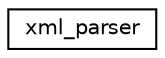 digraph G
{
 // INTERACTIVE_SVG=YES
  edge [fontname="Helvetica",fontsize="10",labelfontname="Helvetica",labelfontsize="10"];
  node [fontname="Helvetica",fontsize="10",shape=record];
  rankdir="LR";
  Node1 [label="xml_parser",height=0.2,width=0.4,color="black", fillcolor="white", style="filled",URL="$db/db4/structxml__parser.html"];
}
